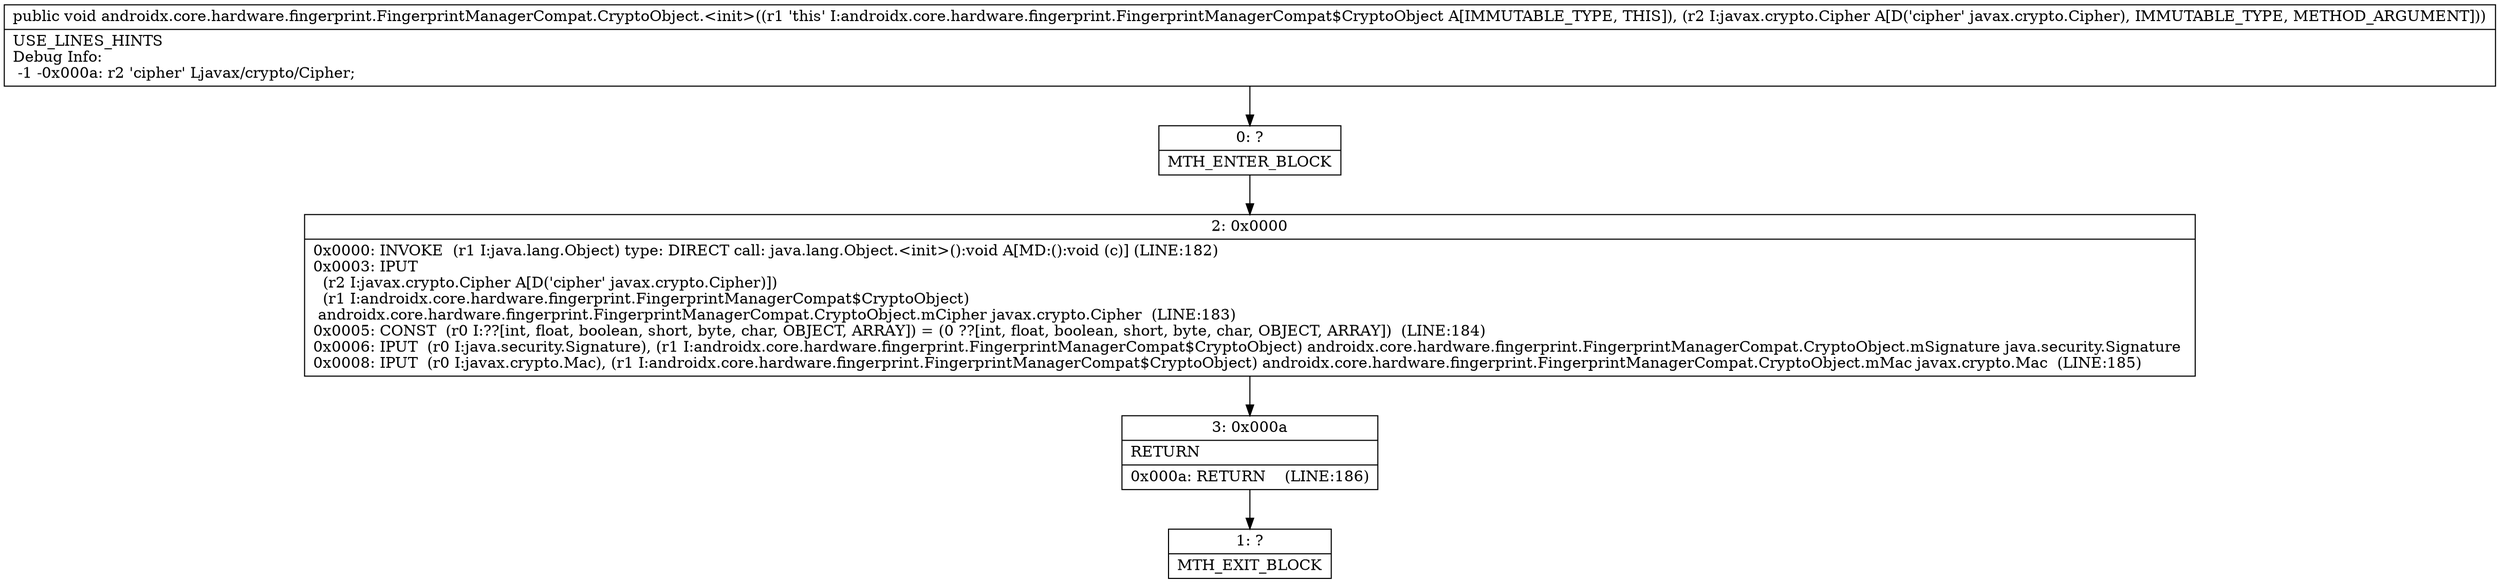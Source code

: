 digraph "CFG forandroidx.core.hardware.fingerprint.FingerprintManagerCompat.CryptoObject.\<init\>(Ljavax\/crypto\/Cipher;)V" {
Node_0 [shape=record,label="{0\:\ ?|MTH_ENTER_BLOCK\l}"];
Node_2 [shape=record,label="{2\:\ 0x0000|0x0000: INVOKE  (r1 I:java.lang.Object) type: DIRECT call: java.lang.Object.\<init\>():void A[MD:():void (c)] (LINE:182)\l0x0003: IPUT  \l  (r2 I:javax.crypto.Cipher A[D('cipher' javax.crypto.Cipher)])\l  (r1 I:androidx.core.hardware.fingerprint.FingerprintManagerCompat$CryptoObject)\l androidx.core.hardware.fingerprint.FingerprintManagerCompat.CryptoObject.mCipher javax.crypto.Cipher  (LINE:183)\l0x0005: CONST  (r0 I:??[int, float, boolean, short, byte, char, OBJECT, ARRAY]) = (0 ??[int, float, boolean, short, byte, char, OBJECT, ARRAY])  (LINE:184)\l0x0006: IPUT  (r0 I:java.security.Signature), (r1 I:androidx.core.hardware.fingerprint.FingerprintManagerCompat$CryptoObject) androidx.core.hardware.fingerprint.FingerprintManagerCompat.CryptoObject.mSignature java.security.Signature \l0x0008: IPUT  (r0 I:javax.crypto.Mac), (r1 I:androidx.core.hardware.fingerprint.FingerprintManagerCompat$CryptoObject) androidx.core.hardware.fingerprint.FingerprintManagerCompat.CryptoObject.mMac javax.crypto.Mac  (LINE:185)\l}"];
Node_3 [shape=record,label="{3\:\ 0x000a|RETURN\l|0x000a: RETURN    (LINE:186)\l}"];
Node_1 [shape=record,label="{1\:\ ?|MTH_EXIT_BLOCK\l}"];
MethodNode[shape=record,label="{public void androidx.core.hardware.fingerprint.FingerprintManagerCompat.CryptoObject.\<init\>((r1 'this' I:androidx.core.hardware.fingerprint.FingerprintManagerCompat$CryptoObject A[IMMUTABLE_TYPE, THIS]), (r2 I:javax.crypto.Cipher A[D('cipher' javax.crypto.Cipher), IMMUTABLE_TYPE, METHOD_ARGUMENT]))  | USE_LINES_HINTS\lDebug Info:\l  \-1 \-0x000a: r2 'cipher' Ljavax\/crypto\/Cipher;\l}"];
MethodNode -> Node_0;Node_0 -> Node_2;
Node_2 -> Node_3;
Node_3 -> Node_1;
}


